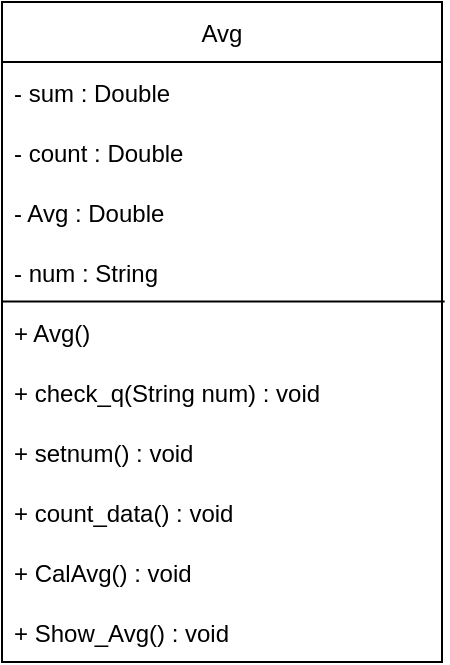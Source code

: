 <mxfile version="16.5.1" type="device"><diagram id="TwTKFbRN6IB-RC6lN_Qw" name="Page-1"><mxGraphModel dx="510" dy="660" grid="1" gridSize="10" guides="1" tooltips="1" connect="1" arrows="1" fold="1" page="1" pageScale="1" pageWidth="850" pageHeight="1100" math="0" shadow="0"><root><mxCell id="0"/><mxCell id="1" parent="0"/><mxCell id="RNU9XtkFoFYc9vBikrXV-1" value="Avg" style="swimlane;fontStyle=0;childLayout=stackLayout;horizontal=1;startSize=30;horizontalStack=0;resizeParent=1;resizeParentMax=0;resizeLast=0;collapsible=1;marginBottom=0;" parent="1" vertex="1"><mxGeometry x="110" y="80" width="220" height="330" as="geometry"><mxRectangle x="110" y="80" width="50" height="30" as="alternateBounds"/></mxGeometry></mxCell><mxCell id="RNU9XtkFoFYc9vBikrXV-2" value="- sum : Double" style="text;strokeColor=none;fillColor=none;align=left;verticalAlign=middle;spacingLeft=4;spacingRight=4;overflow=hidden;points=[[0,0.5],[1,0.5]];portConstraint=eastwest;rotatable=0;" parent="RNU9XtkFoFYc9vBikrXV-1" vertex="1"><mxGeometry y="30" width="220" height="30" as="geometry"/></mxCell><mxCell id="RNU9XtkFoFYc9vBikrXV-3" value="- count : Double" style="text;strokeColor=none;fillColor=none;align=left;verticalAlign=middle;spacingLeft=4;spacingRight=4;overflow=hidden;points=[[0,0.5],[1,0.5]];portConstraint=eastwest;rotatable=0;" parent="RNU9XtkFoFYc9vBikrXV-1" vertex="1"><mxGeometry y="60" width="220" height="30" as="geometry"/></mxCell><mxCell id="RNU9XtkFoFYc9vBikrXV-4" value="- Avg : Double" style="text;strokeColor=none;fillColor=none;align=left;verticalAlign=middle;spacingLeft=4;spacingRight=4;overflow=hidden;points=[[0,0.5],[1,0.5]];portConstraint=eastwest;rotatable=0;" parent="RNU9XtkFoFYc9vBikrXV-1" vertex="1"><mxGeometry y="90" width="220" height="30" as="geometry"/></mxCell><mxCell id="RNU9XtkFoFYc9vBikrXV-12" value="- num : String" style="text;strokeColor=none;fillColor=none;align=left;verticalAlign=middle;spacingLeft=4;spacingRight=4;overflow=hidden;points=[[0,0.5],[1,0.5]];portConstraint=eastwest;rotatable=0;" parent="RNU9XtkFoFYc9vBikrXV-1" vertex="1"><mxGeometry y="120" width="220" height="30" as="geometry"/></mxCell><mxCell id="RNU9XtkFoFYc9vBikrXV-5" value="+ Avg()" style="text;strokeColor=none;fillColor=none;align=left;verticalAlign=middle;spacingLeft=4;spacingRight=4;overflow=hidden;points=[[0,0.5],[1,0.5]];portConstraint=eastwest;rotatable=0;" parent="RNU9XtkFoFYc9vBikrXV-1" vertex="1"><mxGeometry y="150" width="220" height="30" as="geometry"/></mxCell><mxCell id="RNU9XtkFoFYc9vBikrXV-6" value="" style="endArrow=none;html=1;rounded=0;exitX=0;exitY=-0.007;exitDx=0;exitDy=0;exitPerimeter=0;entryX=1.006;entryY=-0.007;entryDx=0;entryDy=0;entryPerimeter=0;" parent="RNU9XtkFoFYc9vBikrXV-1" source="RNU9XtkFoFYc9vBikrXV-5" target="RNU9XtkFoFYc9vBikrXV-5" edge="1"><mxGeometry width="50" height="50" relative="1" as="geometry"><mxPoint x="-10" y="230" as="sourcePoint"/><mxPoint x="40" y="180" as="targetPoint"/></mxGeometry></mxCell><mxCell id="sXwDcWSF3uT31Ouw5qWQ-1" value="+ check_q(String num) : void" style="text;strokeColor=none;fillColor=none;align=left;verticalAlign=middle;spacingLeft=4;spacingRight=4;overflow=hidden;points=[[0,0.5],[1,0.5]];portConstraint=eastwest;rotatable=0;" vertex="1" parent="RNU9XtkFoFYc9vBikrXV-1"><mxGeometry y="180" width="220" height="30" as="geometry"/></mxCell><mxCell id="RNU9XtkFoFYc9vBikrXV-7" value="+ setnum() : void" style="text;strokeColor=none;fillColor=none;align=left;verticalAlign=middle;spacingLeft=4;spacingRight=4;overflow=hidden;points=[[0,0.5],[1,0.5]];portConstraint=eastwest;rotatable=0;" parent="RNU9XtkFoFYc9vBikrXV-1" vertex="1"><mxGeometry y="210" width="220" height="30" as="geometry"/></mxCell><mxCell id="RNU9XtkFoFYc9vBikrXV-11" value="+ count_data() : void" style="text;strokeColor=none;fillColor=none;align=left;verticalAlign=middle;spacingLeft=4;spacingRight=4;overflow=hidden;points=[[0,0.5],[1,0.5]];portConstraint=eastwest;rotatable=0;" parent="RNU9XtkFoFYc9vBikrXV-1" vertex="1"><mxGeometry y="240" width="220" height="30" as="geometry"/></mxCell><mxCell id="RNU9XtkFoFYc9vBikrXV-9" value="+ CalAvg() : void" style="text;strokeColor=none;fillColor=none;align=left;verticalAlign=middle;spacingLeft=4;spacingRight=4;overflow=hidden;points=[[0,0.5],[1,0.5]];portConstraint=eastwest;rotatable=0;" parent="RNU9XtkFoFYc9vBikrXV-1" vertex="1"><mxGeometry y="270" width="220" height="30" as="geometry"/></mxCell><mxCell id="RNU9XtkFoFYc9vBikrXV-13" value="+ Show_Avg() : void" style="text;strokeColor=none;fillColor=none;align=left;verticalAlign=middle;spacingLeft=4;spacingRight=4;overflow=hidden;points=[[0,0.5],[1,0.5]];portConstraint=eastwest;rotatable=0;" parent="RNU9XtkFoFYc9vBikrXV-1" vertex="1"><mxGeometry y="300" width="220" height="30" as="geometry"/></mxCell></root></mxGraphModel></diagram></mxfile>